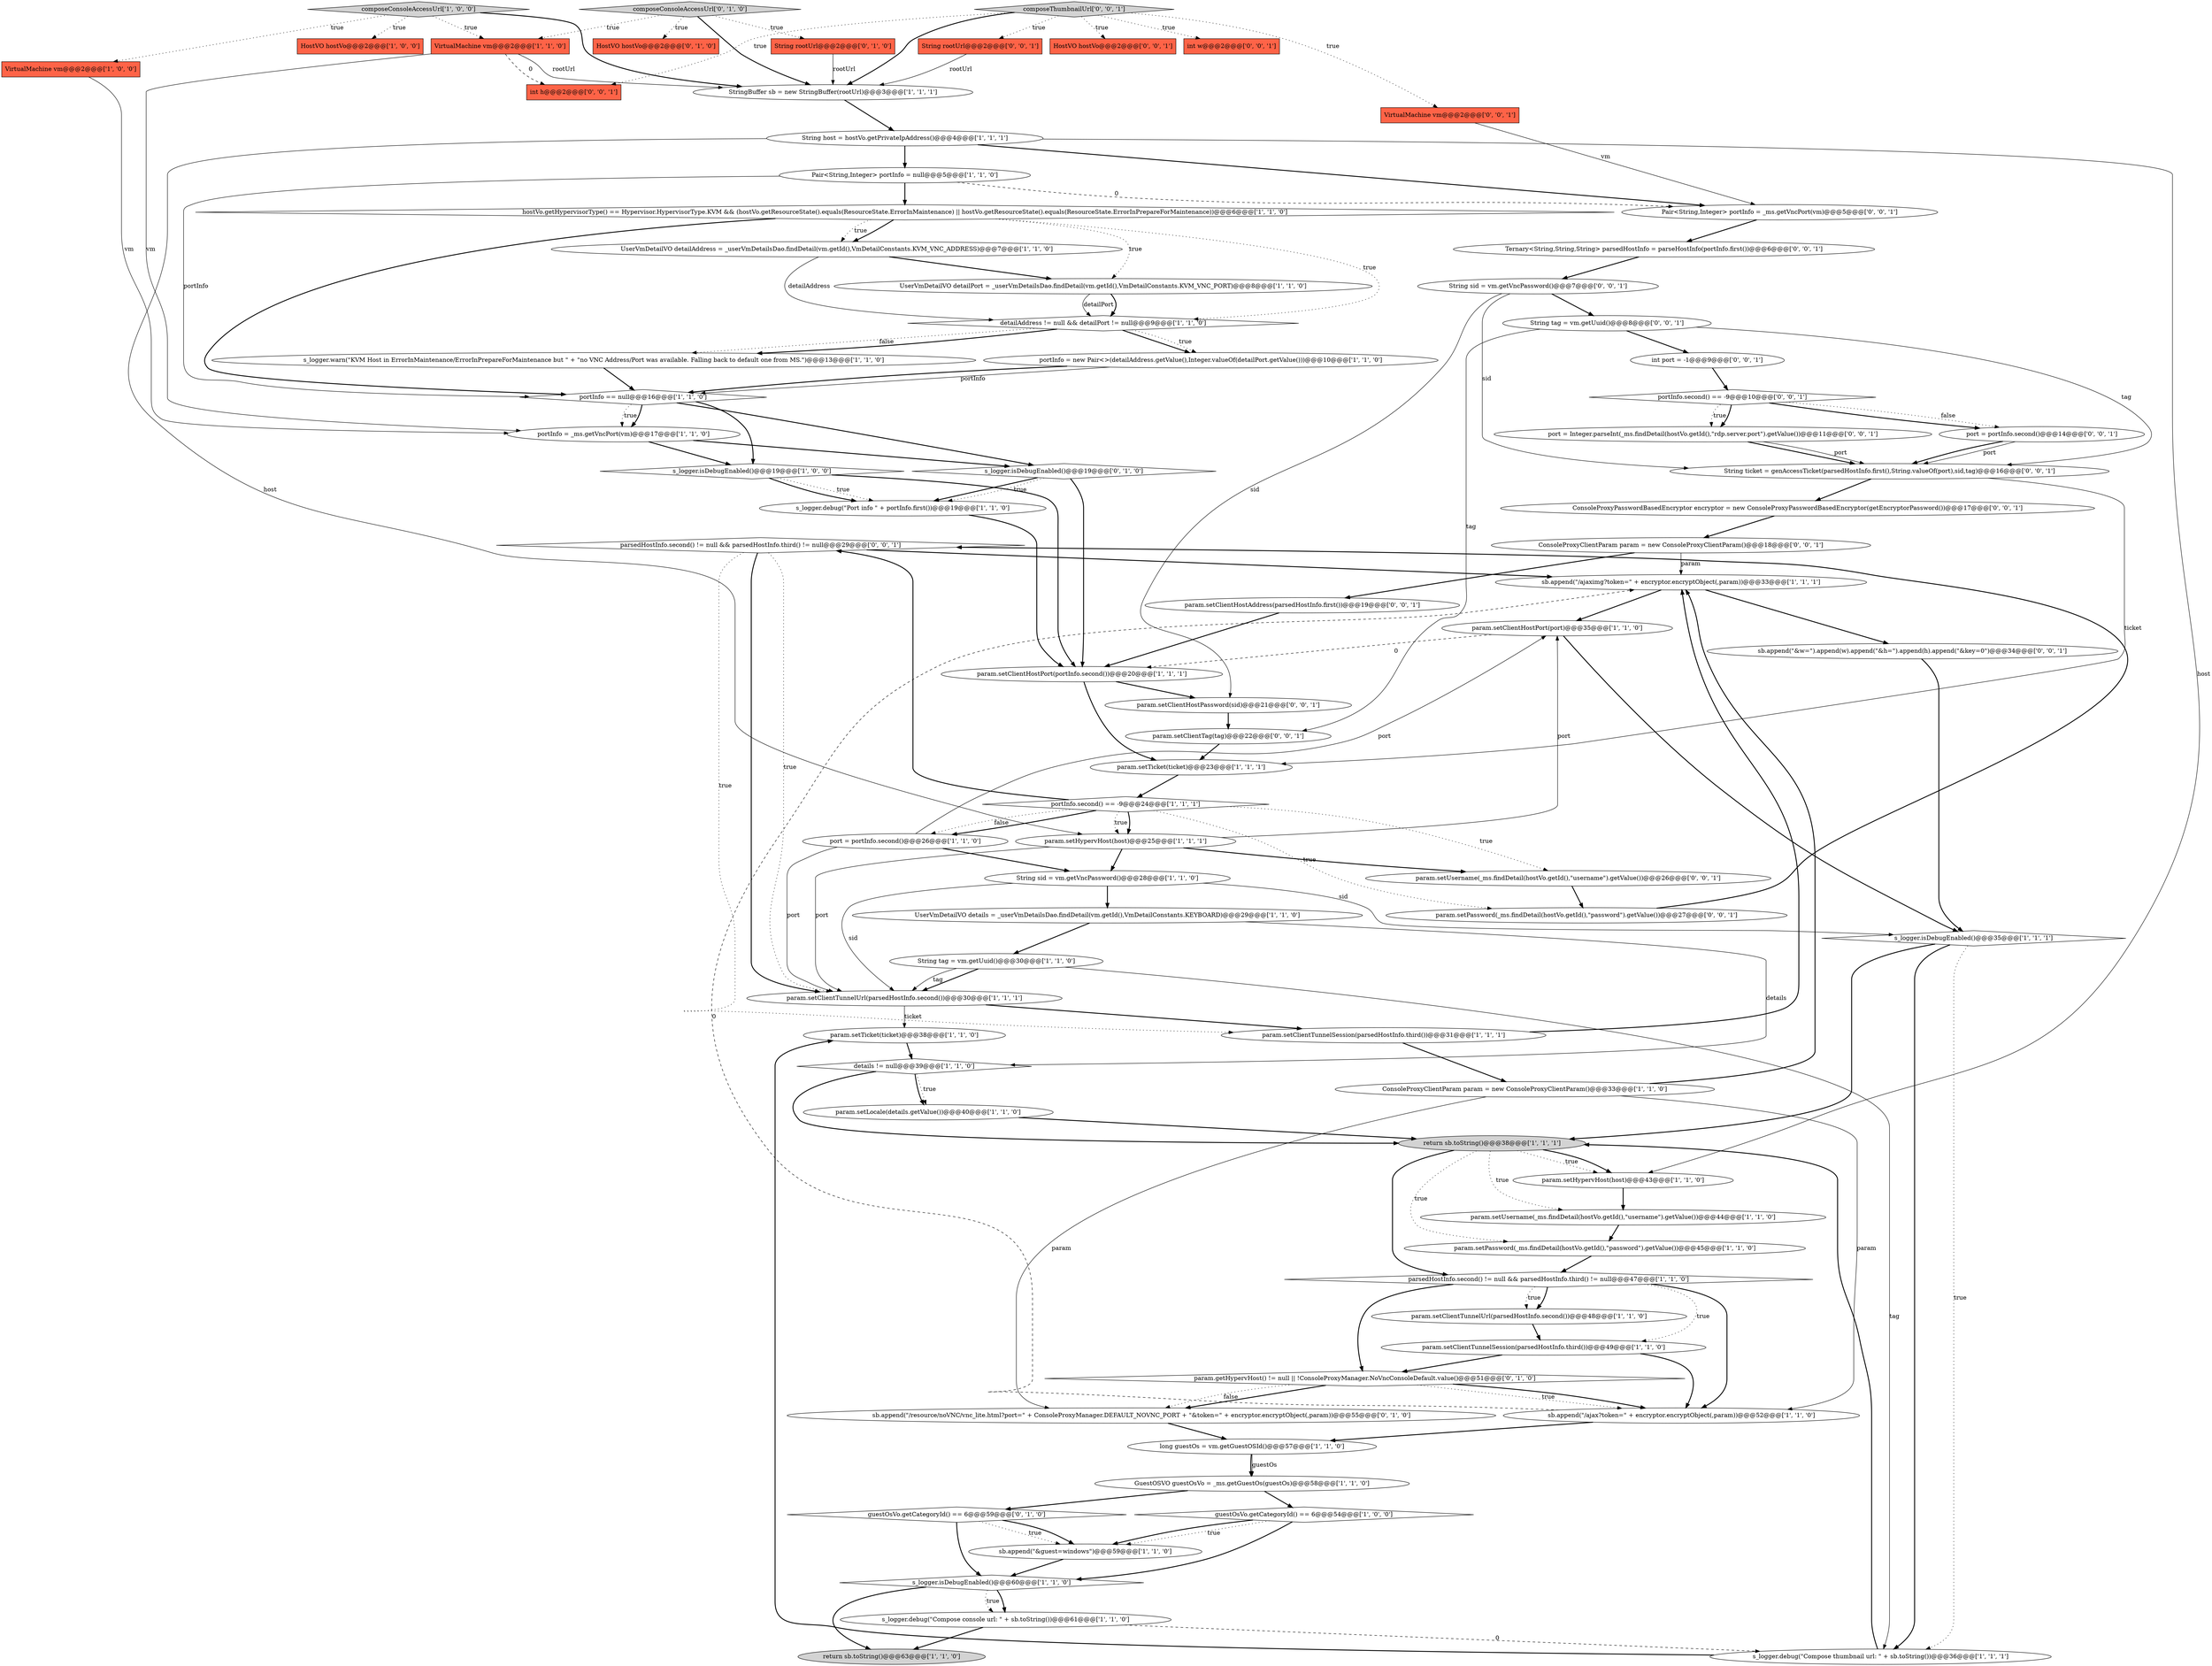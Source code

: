 digraph {
62 [style = filled, label = "parsedHostInfo.second() != null && parsedHostInfo.third() != null@@@29@@@['0', '0', '1']", fillcolor = white, shape = diamond image = "AAA0AAABBB3BBB"];
26 [style = filled, label = "long guestOs = vm.getGuestOSId()@@@57@@@['1', '1', '0']", fillcolor = white, shape = ellipse image = "AAA0AAABBB1BBB"];
74 [style = filled, label = "String ticket = genAccessTicket(parsedHostInfo.first(),String.valueOf(port),sid,tag)@@@16@@@['0', '0', '1']", fillcolor = white, shape = ellipse image = "AAA0AAABBB3BBB"];
18 [style = filled, label = "portInfo.second() == -9@@@24@@@['1', '1', '1']", fillcolor = white, shape = diamond image = "AAA0AAABBB1BBB"];
3 [style = filled, label = "UserVmDetailVO detailAddress = _userVmDetailsDao.findDetail(vm.getId(),VmDetailConstants.KVM_VNC_ADDRESS)@@@7@@@['1', '1', '0']", fillcolor = white, shape = ellipse image = "AAA0AAABBB1BBB"];
17 [style = filled, label = "param.setLocale(details.getValue())@@@40@@@['1', '1', '0']", fillcolor = white, shape = ellipse image = "AAA0AAABBB1BBB"];
40 [style = filled, label = "param.setPassword(_ms.findDetail(hostVo.getId(),\"password\").getValue())@@@45@@@['1', '1', '0']", fillcolor = white, shape = ellipse image = "AAA0AAABBB1BBB"];
34 [style = filled, label = "sb.append(\"/ajaximg?token=\" + encryptor.encryptObject(,param))@@@33@@@['1', '1', '1']", fillcolor = white, shape = ellipse image = "AAA0AAABBB1BBB"];
6 [style = filled, label = "param.setTicket(ticket)@@@38@@@['1', '1', '0']", fillcolor = white, shape = ellipse image = "AAA0AAABBB1BBB"];
48 [style = filled, label = "param.setClientHostPort(port)@@@35@@@['1', '1', '0']", fillcolor = white, shape = ellipse image = "AAA0AAABBB1BBB"];
58 [style = filled, label = "param.setUsername(_ms.findDetail(hostVo.getId(),\"username\").getValue())@@@26@@@['0', '0', '1']", fillcolor = white, shape = ellipse image = "AAA0AAABBB3BBB"];
63 [style = filled, label = "ConsoleProxyClientParam param = new ConsoleProxyClientParam()@@@18@@@['0', '0', '1']", fillcolor = white, shape = ellipse image = "AAA0AAABBB3BBB"];
21 [style = filled, label = "return sb.toString()@@@63@@@['1', '1', '0']", fillcolor = lightgray, shape = ellipse image = "AAA0AAABBB1BBB"];
66 [style = filled, label = "HostVO hostVo@@@2@@@['0', '0', '1']", fillcolor = tomato, shape = box image = "AAA0AAABBB3BBB"];
69 [style = filled, label = "Ternary<String,String,String> parsedHostInfo = parseHostInfo(portInfo.first())@@@6@@@['0', '0', '1']", fillcolor = white, shape = ellipse image = "AAA0AAABBB3BBB"];
8 [style = filled, label = "portInfo = new Pair<>(detailAddress.getValue(),Integer.valueOf(detailPort.getValue()))@@@10@@@['1', '1', '0']", fillcolor = white, shape = ellipse image = "AAA0AAABBB1BBB"];
14 [style = filled, label = "VirtualMachine vm@@@2@@@['1', '0', '0']", fillcolor = tomato, shape = box image = "AAA0AAABBB1BBB"];
38 [style = filled, label = "details != null@@@39@@@['1', '1', '0']", fillcolor = white, shape = diamond image = "AAA0AAABBB1BBB"];
4 [style = filled, label = "s_logger.isDebugEnabled()@@@19@@@['1', '0', '0']", fillcolor = white, shape = diamond image = "AAA0AAABBB1BBB"];
29 [style = filled, label = "guestOsVo.getCategoryId() == 6@@@54@@@['1', '0', '0']", fillcolor = white, shape = diamond image = "AAA0AAABBB1BBB"];
72 [style = filled, label = "int w@@@2@@@['0', '0', '1']", fillcolor = tomato, shape = box image = "AAA0AAABBB3BBB"];
5 [style = filled, label = "parsedHostInfo.second() != null && parsedHostInfo.third() != null@@@47@@@['1', '1', '0']", fillcolor = white, shape = diamond image = "AAA0AAABBB1BBB"];
1 [style = filled, label = "portInfo == null@@@16@@@['1', '1', '0']", fillcolor = white, shape = diamond image = "AAA0AAABBB1BBB"];
10 [style = filled, label = "Pair<String,Integer> portInfo = null@@@5@@@['1', '1', '0']", fillcolor = white, shape = ellipse image = "AAA0AAABBB1BBB"];
76 [style = filled, label = "portInfo.second() == -9@@@10@@@['0', '0', '1']", fillcolor = white, shape = diamond image = "AAA0AAABBB3BBB"];
25 [style = filled, label = "GuestOSVO guestOsVo = _ms.getGuestOs(guestOs)@@@58@@@['1', '1', '0']", fillcolor = white, shape = ellipse image = "AAA0AAABBB1BBB"];
24 [style = filled, label = "param.setClientHostPort(portInfo.second())@@@20@@@['1', '1', '1']", fillcolor = white, shape = ellipse image = "AAA0AAABBB1BBB"];
31 [style = filled, label = "param.setClientTunnelSession(parsedHostInfo.third())@@@49@@@['1', '1', '0']", fillcolor = white, shape = ellipse image = "AAA0AAABBB1BBB"];
44 [style = filled, label = "s_logger.isDebugEnabled()@@@60@@@['1', '1', '0']", fillcolor = white, shape = diamond image = "AAA0AAABBB1BBB"];
15 [style = filled, label = "param.setClientTunnelSession(parsedHostInfo.third())@@@31@@@['1', '1', '1']", fillcolor = white, shape = ellipse image = "AAA0AAABBB1BBB"];
22 [style = filled, label = "VirtualMachine vm@@@2@@@['1', '1', '0']", fillcolor = tomato, shape = box image = "AAA0AAABBB1BBB"];
35 [style = filled, label = "UserVmDetailVO detailPort = _userVmDetailsDao.findDetail(vm.getId(),VmDetailConstants.KVM_VNC_PORT)@@@8@@@['1', '1', '0']", fillcolor = white, shape = ellipse image = "AAA0AAABBB1BBB"];
49 [style = filled, label = "sb.append(\"/ajax?token=\" + encryptor.encryptObject(,param))@@@52@@@['1', '1', '0']", fillcolor = white, shape = ellipse image = "AAA0AAABBB1BBB"];
80 [style = filled, label = "int h@@@2@@@['0', '0', '1']", fillcolor = tomato, shape = box image = "AAA0AAABBB3BBB"];
50 [style = filled, label = "String rootUrl@@@2@@@['0', '1', '0']", fillcolor = tomato, shape = box image = "AAA0AAABBB2BBB"];
51 [style = filled, label = "composeConsoleAccessUrl['0', '1', '0']", fillcolor = lightgray, shape = diamond image = "AAA0AAABBB2BBB"];
0 [style = filled, label = "detailAddress != null && detailPort != null@@@9@@@['1', '1', '0']", fillcolor = white, shape = diamond image = "AAA0AAABBB1BBB"];
52 [style = filled, label = "param.getHypervHost() != null || !ConsoleProxyManager.NoVncConsoleDefault.value()@@@51@@@['0', '1', '0']", fillcolor = white, shape = diamond image = "AAA1AAABBB2BBB"];
68 [style = filled, label = "int port = -1@@@9@@@['0', '0', '1']", fillcolor = white, shape = ellipse image = "AAA0AAABBB3BBB"];
12 [style = filled, label = "param.setTicket(ticket)@@@23@@@['1', '1', '1']", fillcolor = white, shape = ellipse image = "AAA0AAABBB1BBB"];
77 [style = filled, label = "port = portInfo.second()@@@14@@@['0', '0', '1']", fillcolor = white, shape = ellipse image = "AAA0AAABBB3BBB"];
23 [style = filled, label = "UserVmDetailVO details = _userVmDetailsDao.findDetail(vm.getId(),VmDetailConstants.KEYBOARD)@@@29@@@['1', '1', '0']", fillcolor = white, shape = ellipse image = "AAA0AAABBB1BBB"];
46 [style = filled, label = "StringBuffer sb = new StringBuffer(rootUrl)@@@3@@@['1', '1', '1']", fillcolor = white, shape = ellipse image = "AAA0AAABBB1BBB"];
54 [style = filled, label = "guestOsVo.getCategoryId() == 6@@@59@@@['0', '1', '0']", fillcolor = white, shape = diamond image = "AAA0AAABBB2BBB"];
57 [style = filled, label = "param.setPassword(_ms.findDetail(hostVo.getId(),\"password\").getValue())@@@27@@@['0', '0', '1']", fillcolor = white, shape = ellipse image = "AAA0AAABBB3BBB"];
79 [style = filled, label = "ConsoleProxyPasswordBasedEncryptor encryptor = new ConsoleProxyPasswordBasedEncryptor(getEncryptorPassword())@@@17@@@['0', '0', '1']", fillcolor = white, shape = ellipse image = "AAA0AAABBB3BBB"];
61 [style = filled, label = "VirtualMachine vm@@@2@@@['0', '0', '1']", fillcolor = tomato, shape = box image = "AAA0AAABBB3BBB"];
36 [style = filled, label = "String sid = vm.getVncPassword()@@@28@@@['1', '1', '0']", fillcolor = white, shape = ellipse image = "AAA0AAABBB1BBB"];
78 [style = filled, label = "param.setClientTag(tag)@@@22@@@['0', '0', '1']", fillcolor = white, shape = ellipse image = "AAA0AAABBB3BBB"];
9 [style = filled, label = "param.setUsername(_ms.findDetail(hostVo.getId(),\"username\").getValue())@@@44@@@['1', '1', '0']", fillcolor = white, shape = ellipse image = "AAA0AAABBB1BBB"];
28 [style = filled, label = "s_logger.warn(\"KVM Host in ErrorInMaintenance/ErrorInPrepareForMaintenance but \" + \"no VNC Address/Port was available. Falling back to default one from MS.\")@@@13@@@['1', '1', '0']", fillcolor = white, shape = ellipse image = "AAA0AAABBB1BBB"];
33 [style = filled, label = "s_logger.isDebugEnabled()@@@35@@@['1', '1', '1']", fillcolor = white, shape = diamond image = "AAA0AAABBB1BBB"];
43 [style = filled, label = "sb.append(\"&guest=windows\")@@@59@@@['1', '1', '0']", fillcolor = white, shape = ellipse image = "AAA0AAABBB1BBB"];
42 [style = filled, label = "String host = hostVo.getPrivateIpAddress()@@@4@@@['1', '1', '1']", fillcolor = white, shape = ellipse image = "AAA0AAABBB1BBB"];
47 [style = filled, label = "hostVo.getHypervisorType() == Hypervisor.HypervisorType.KVM && (hostVo.getResourceState().equals(ResourceState.ErrorInMaintenance) || hostVo.getResourceState().equals(ResourceState.ErrorInPrepareForMaintenance))@@@6@@@['1', '1', '0']", fillcolor = white, shape = diamond image = "AAA0AAABBB1BBB"];
71 [style = filled, label = "String tag = vm.getUuid()@@@8@@@['0', '0', '1']", fillcolor = white, shape = ellipse image = "AAA0AAABBB3BBB"];
37 [style = filled, label = "param.setClientTunnelUrl(parsedHostInfo.second())@@@30@@@['1', '1', '1']", fillcolor = white, shape = ellipse image = "AAA0AAABBB1BBB"];
19 [style = filled, label = "s_logger.debug(\"Compose console url: \" + sb.toString())@@@61@@@['1', '1', '0']", fillcolor = white, shape = ellipse image = "AAA0AAABBB1BBB"];
41 [style = filled, label = "return sb.toString()@@@38@@@['1', '1', '1']", fillcolor = lightgray, shape = ellipse image = "AAA0AAABBB1BBB"];
56 [style = filled, label = "sb.append(\"/resource/noVNC/vnc_lite.html?port=\" + ConsoleProxyManager.DEFAULT_NOVNC_PORT + \"&token=\" + encryptor.encryptObject(,param))@@@55@@@['0', '1', '0']", fillcolor = white, shape = ellipse image = "AAA1AAABBB2BBB"];
2 [style = filled, label = "s_logger.debug(\"Compose thumbnail url: \" + sb.toString())@@@36@@@['1', '1', '1']", fillcolor = white, shape = ellipse image = "AAA0AAABBB1BBB"];
27 [style = filled, label = "param.setClientTunnelUrl(parsedHostInfo.second())@@@48@@@['1', '1', '0']", fillcolor = white, shape = ellipse image = "AAA0AAABBB1BBB"];
11 [style = filled, label = "HostVO hostVo@@@2@@@['1', '0', '0']", fillcolor = tomato, shape = box image = "AAA0AAABBB1BBB"];
55 [style = filled, label = "HostVO hostVo@@@2@@@['0', '1', '0']", fillcolor = tomato, shape = box image = "AAA0AAABBB2BBB"];
60 [style = filled, label = "composeThumbnailUrl['0', '0', '1']", fillcolor = lightgray, shape = diamond image = "AAA0AAABBB3BBB"];
39 [style = filled, label = "composeConsoleAccessUrl['1', '0', '0']", fillcolor = lightgray, shape = diamond image = "AAA0AAABBB1BBB"];
65 [style = filled, label = "String sid = vm.getVncPassword()@@@7@@@['0', '0', '1']", fillcolor = white, shape = ellipse image = "AAA0AAABBB3BBB"];
70 [style = filled, label = "param.setClientHostPassword(sid)@@@21@@@['0', '0', '1']", fillcolor = white, shape = ellipse image = "AAA0AAABBB3BBB"];
73 [style = filled, label = "param.setClientHostAddress(parsedHostInfo.first())@@@19@@@['0', '0', '1']", fillcolor = white, shape = ellipse image = "AAA0AAABBB3BBB"];
30 [style = filled, label = "s_logger.debug(\"Port info \" + portInfo.first())@@@19@@@['1', '1', '0']", fillcolor = white, shape = ellipse image = "AAA0AAABBB1BBB"];
59 [style = filled, label = "port = Integer.parseInt(_ms.findDetail(hostVo.getId(),\"rdp.server.port\").getValue())@@@11@@@['0', '0', '1']", fillcolor = white, shape = ellipse image = "AAA0AAABBB3BBB"];
13 [style = filled, label = "ConsoleProxyClientParam param = new ConsoleProxyClientParam()@@@33@@@['1', '1', '0']", fillcolor = white, shape = ellipse image = "AAA0AAABBB1BBB"];
67 [style = filled, label = "Pair<String,Integer> portInfo = _ms.getVncPort(vm)@@@5@@@['0', '0', '1']", fillcolor = white, shape = ellipse image = "AAA0AAABBB3BBB"];
20 [style = filled, label = "portInfo = _ms.getVncPort(vm)@@@17@@@['1', '1', '0']", fillcolor = white, shape = ellipse image = "AAA0AAABBB1BBB"];
53 [style = filled, label = "s_logger.isDebugEnabled()@@@19@@@['0', '1', '0']", fillcolor = white, shape = diamond image = "AAA0AAABBB2BBB"];
45 [style = filled, label = "port = portInfo.second()@@@26@@@['1', '1', '0']", fillcolor = white, shape = ellipse image = "AAA0AAABBB1BBB"];
7 [style = filled, label = "param.setHypervHost(host)@@@43@@@['1', '1', '0']", fillcolor = white, shape = ellipse image = "AAA0AAABBB1BBB"];
32 [style = filled, label = "String tag = vm.getUuid()@@@30@@@['1', '1', '0']", fillcolor = white, shape = ellipse image = "AAA0AAABBB1BBB"];
64 [style = filled, label = "String rootUrl@@@2@@@['0', '0', '1']", fillcolor = tomato, shape = box image = "AAA0AAABBB3BBB"];
75 [style = filled, label = "sb.append(\"&w=\").append(w).append(\"&h=\").append(h).append(\"&key=0\")@@@34@@@['0', '0', '1']", fillcolor = white, shape = ellipse image = "AAA0AAABBB3BBB"];
16 [style = filled, label = "param.setHypervHost(host)@@@25@@@['1', '1', '1']", fillcolor = white, shape = ellipse image = "AAA0AAABBB1BBB"];
51->50 [style = dotted, label="true"];
23->32 [style = bold, label=""];
10->47 [style = bold, label=""];
52->56 [style = bold, label=""];
37->6 [style = solid, label="ticket"];
1->53 [style = bold, label=""];
59->74 [style = bold, label=""];
32->2 [style = solid, label="tag"];
58->57 [style = bold, label=""];
49->34 [style = dashed, label="0"];
4->30 [style = dotted, label="true"];
32->37 [style = bold, label=""];
38->41 [style = bold, label=""];
2->41 [style = bold, label=""];
18->45 [style = dotted, label="false"];
69->65 [style = bold, label=""];
0->8 [style = bold, label=""];
13->34 [style = bold, label=""];
60->72 [style = dotted, label="true"];
60->66 [style = dotted, label="true"];
4->24 [style = bold, label=""];
35->0 [style = bold, label=""];
26->25 [style = bold, label=""];
42->67 [style = bold, label=""];
22->46 [style = solid, label="rootUrl"];
28->1 [style = bold, label=""];
3->35 [style = bold, label=""];
51->22 [style = dotted, label="true"];
41->40 [style = dotted, label="true"];
74->79 [style = bold, label=""];
47->35 [style = dotted, label="true"];
15->13 [style = bold, label=""];
38->17 [style = bold, label=""];
1->20 [style = dotted, label="true"];
57->62 [style = bold, label=""];
15->34 [style = bold, label=""];
61->67 [style = solid, label="vm"];
47->3 [style = bold, label=""];
51->46 [style = bold, label=""];
65->71 [style = bold, label=""];
59->74 [style = solid, label="port"];
76->77 [style = dotted, label="false"];
43->44 [style = bold, label=""];
39->14 [style = dotted, label="true"];
16->37 [style = solid, label="port"];
26->25 [style = solid, label="guestOs"];
42->10 [style = bold, label=""];
36->33 [style = solid, label="sid"];
33->2 [style = dotted, label="true"];
47->1 [style = bold, label=""];
10->1 [style = solid, label="portInfo"];
63->73 [style = bold, label=""];
52->56 [style = dotted, label="false"];
7->9 [style = bold, label=""];
22->20 [style = solid, label="vm"];
20->4 [style = bold, label=""];
6->38 [style = bold, label=""];
76->77 [style = bold, label=""];
9->40 [style = bold, label=""];
45->37 [style = solid, label="port"];
73->24 [style = bold, label=""];
70->78 [style = bold, label=""];
48->33 [style = bold, label=""];
22->80 [style = dashed, label="0"];
34->48 [style = bold, label=""];
49->26 [style = bold, label=""];
33->2 [style = bold, label=""];
18->57 [style = dotted, label="true"];
44->19 [style = bold, label=""];
35->0 [style = solid, label="detailPort"];
75->33 [style = bold, label=""];
5->27 [style = bold, label=""];
36->37 [style = solid, label="sid"];
12->18 [style = bold, label=""];
53->30 [style = bold, label=""];
63->34 [style = solid, label="param"];
1->4 [style = bold, label=""];
71->68 [style = bold, label=""];
47->0 [style = dotted, label="true"];
51->55 [style = dotted, label="true"];
3->0 [style = solid, label="detailAddress"];
39->11 [style = dotted, label="true"];
16->48 [style = solid, label="port"];
41->5 [style = bold, label=""];
53->24 [style = bold, label=""];
17->41 [style = bold, label=""];
5->49 [style = bold, label=""];
52->49 [style = dotted, label="true"];
50->46 [style = solid, label="rootUrl"];
40->5 [style = bold, label=""];
48->24 [style = dashed, label="0"];
8->1 [style = solid, label="portInfo"];
18->62 [style = bold, label=""];
62->37 [style = dotted, label="true"];
45->48 [style = solid, label="port"];
18->58 [style = dotted, label="true"];
5->27 [style = dotted, label="true"];
33->41 [style = bold, label=""];
13->56 [style = solid, label="param"];
42->7 [style = solid, label="host"];
77->74 [style = bold, label=""];
8->1 [style = bold, label=""];
62->34 [style = bold, label=""];
41->7 [style = dotted, label="true"];
42->16 [style = solid, label="host"];
78->12 [style = bold, label=""];
31->49 [style = bold, label=""];
18->16 [style = bold, label=""];
19->2 [style = dashed, label="0"];
62->15 [style = dotted, label="true"];
2->6 [style = bold, label=""];
24->12 [style = bold, label=""];
74->12 [style = solid, label="ticket"];
37->15 [style = bold, label=""];
44->21 [style = bold, label=""];
52->49 [style = bold, label=""];
68->76 [style = bold, label=""];
64->46 [style = solid, label="rootUrl"];
65->74 [style = solid, label="sid"];
47->3 [style = dotted, label="true"];
27->31 [style = bold, label=""];
56->26 [style = bold, label=""];
41->9 [style = dotted, label="true"];
60->64 [style = dotted, label="true"];
13->49 [style = solid, label="param"];
54->43 [style = dotted, label="true"];
20->53 [style = bold, label=""];
25->54 [style = bold, label=""];
5->52 [style = bold, label=""];
25->29 [style = bold, label=""];
31->52 [style = bold, label=""];
32->37 [style = solid, label="tag"];
18->45 [style = bold, label=""];
23->38 [style = solid, label="details"];
71->74 [style = solid, label="tag"];
67->69 [style = bold, label=""];
60->61 [style = dotted, label="true"];
0->8 [style = dotted, label="true"];
62->37 [style = bold, label=""];
60->46 [style = bold, label=""];
5->31 [style = dotted, label="true"];
10->67 [style = dashed, label="0"];
71->78 [style = solid, label="tag"];
60->80 [style = dotted, label="true"];
65->70 [style = solid, label="sid"];
16->36 [style = bold, label=""];
46->42 [style = bold, label=""];
29->43 [style = dotted, label="true"];
79->63 [style = bold, label=""];
44->19 [style = dotted, label="true"];
36->23 [style = bold, label=""];
54->44 [style = bold, label=""];
45->36 [style = bold, label=""];
19->21 [style = bold, label=""];
18->16 [style = dotted, label="true"];
53->30 [style = dotted, label="true"];
29->43 [style = bold, label=""];
39->22 [style = dotted, label="true"];
41->7 [style = bold, label=""];
76->59 [style = dotted, label="true"];
76->59 [style = bold, label=""];
54->43 [style = bold, label=""];
34->75 [style = bold, label=""];
24->70 [style = bold, label=""];
0->28 [style = dotted, label="false"];
39->46 [style = bold, label=""];
0->28 [style = bold, label=""];
14->20 [style = solid, label="vm"];
38->17 [style = dotted, label="true"];
1->20 [style = bold, label=""];
29->44 [style = bold, label=""];
16->58 [style = bold, label=""];
77->74 [style = solid, label="port"];
4->30 [style = bold, label=""];
30->24 [style = bold, label=""];
}
